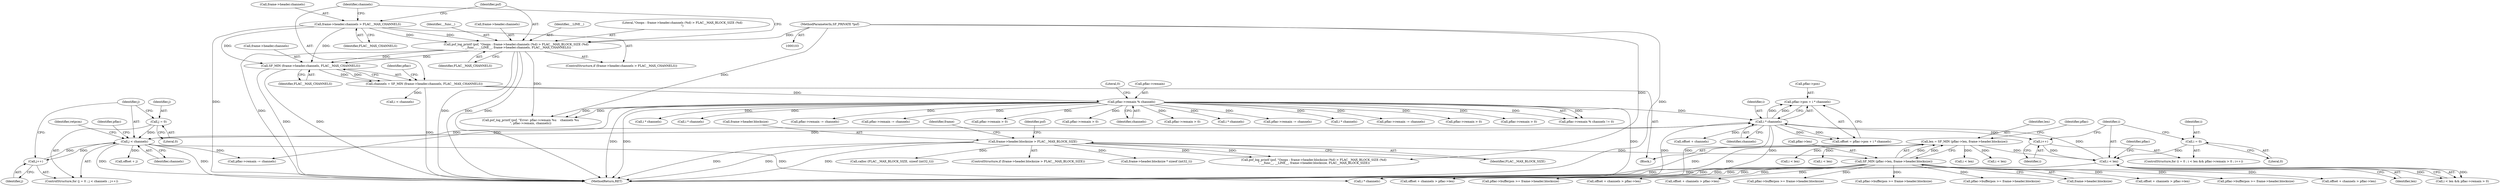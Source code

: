 digraph "0_libsndfile_60b234301adf258786d8b90be5c1d437fc8799e0@pointer" {
"1000620" [label="(Call,pflac->pos + i * channels)"];
"1000624" [label="(Call,i * channels)"];
"1000607" [label="(Call,i < len)"];
"1000615" [label="(Call,i++)"];
"1000603" [label="(Call,i = 0)"];
"1000246" [label="(Call,len = SF_MIN (pflac->len, frame->header.blocksize))"];
"1000248" [label="(Call,SF_MIN (pflac->len, frame->header.blocksize))"];
"1000135" [label="(Call,frame->header.blocksize > FLAC__MAX_BLOCK_SIZE)"];
"1000259" [label="(Call,pflac->remain % channels)"];
"1000180" [label="(Call,channels = SF_MIN (frame->header.channels, FLAC__MAX_CHANNELS))"];
"1000182" [label="(Call,SF_MIN (frame->header.channels, FLAC__MAX_CHANNELS))"];
"1000162" [label="(Call,frame->header.channels > FLAC__MAX_CHANNELS)"];
"1000169" [label="(Call,psf_log_printf (psf, \"Ooops : frame->header.channels (%d) > FLAC__MAX_BLOCK_SIZE (%d)\n\", __func__, __LINE__, frame->header.channels, FLAC__MAX_CHANNELS))"];
"1000104" [label="(MethodParameterIn,SF_PRIVATE *psf)"];
"1000651" [label="(Call,j < channels)"];
"1000654" [label="(Call,j++)"];
"1000648" [label="(Call,j = 0)"];
"1000615" [label="(Call,i++)"];
"1000183" [label="(Call,frame->header.channels)"];
"1000512" [label="(Call,i * channels)"];
"1000173" [label="(Identifier,__LINE__)"];
"1000179" [label="(Identifier,FLAC__MAX_CHANNELS)"];
"1000749" [label="(Call,offset + channels > pflac->len)"];
"1000169" [label="(Call,psf_log_printf (psf, \"Ooops : frame->header.channels (%d) > FLAC__MAX_BLOCK_SIZE (%d)\n\", __func__, __LINE__, frame->header.channels, FLAC__MAX_CHANNELS))"];
"1000168" [label="(Identifier,FLAC__MAX_CHANNELS)"];
"1000141" [label="(Identifier,FLAC__MAX_BLOCK_SIZE)"];
"1000143" [label="(Call,psf_log_printf (psf, \"Ooops : frame->header.blocksize (%d) > FLAC__MAX_BLOCK_SIZE (%d)\n\", __func__, __LINE__, frame->header.blocksize, FLAC__MAX_BLOCK_SIZE))"];
"1000717" [label="(Call,i < len)"];
"1000653" [label="(Identifier,channels)"];
"1000639" [label="(Call,offset + channels > pflac->len)"];
"1000220" [label="(Call,calloc (FLAC__MAX_BLOCK_SIZE, sizeof (int32_t)))"];
"1000162" [label="(Call,frame->header.channels > FLAC__MAX_CHANNELS)"];
"1000378" [label="(Call,pflac->remain -= channels)"];
"1000620" [label="(Call,pflac->pos + i * channels)"];
"1000808" [label="(MethodReturn,RET)"];
"1000626" [label="(Identifier,channels)"];
"1000460" [label="(Call,pflac->remain -= channels)"];
"1000606" [label="(Call,i < len && pflac->remain > 0)"];
"1000144" [label="(Identifier,psf)"];
"1000610" [label="(Call,pflac->remain > 0)"];
"1000317" [label="(Call,pflac->remain > 0)"];
"1000335" [label="(Call,pflac->bufferpos >= frame->header.blocksize)"];
"1000621" [label="(Call,pflac->pos)"];
"1000263" [label="(Identifier,channels)"];
"1000647" [label="(ControlStructure,for (j = 0 ; j < channels ; j++))"];
"1000651" [label="(Call,j < channels)"];
"1000649" [label="(Identifier,j)"];
"1000648" [label="(Call,j = 0)"];
"1000163" [label="(Call,frame->header.channels)"];
"1000171" [label="(Literal,\"Ooops : frame->header.channels (%d) > FLAC__MAX_BLOCK_SIZE (%d)\n\")"];
"1000181" [label="(Identifier,channels)"];
"1000426" [label="(Call,offset + channels > pflac->len)"];
"1000247" [label="(Identifier,len)"];
"1000134" [label="(ControlStructure,if (frame->header.blocksize > FLAC__MAX_BLOCK_SIZE))"];
"1000259" [label="(Call,pflac->remain % channels)"];
"1000394" [label="(Call,i < len)"];
"1000415" [label="(Call,pflac->bufferpos >= frame->header.blocksize)"];
"1000192" [label="(Identifier,pflac)"];
"1000495" [label="(Call,i < len)"];
"1000248" [label="(Call,SF_MIN (pflac->len, frame->header.blocksize))"];
"1000314" [label="(Call,i < len)"];
"1000266" [label="(Call,psf_log_printf (psf, \"Error: pflac->remain %u    channels %u\n\", pflac->remain, channels))"];
"1000261" [label="(Identifier,pflac)"];
"1000346" [label="(Call,offset + channels > pflac->len)"];
"1000612" [label="(Identifier,pflac)"];
"1000233" [label="(Call,frame->header.blocksize * sizeof (int32_t))"];
"1000652" [label="(Identifier,j)"];
"1000720" [label="(Call,pflac->remain > 0)"];
"1000136" [label="(Call,frame->header.blocksize)"];
"1000609" [label="(Identifier,len)"];
"1000659" [label="(Call,offset + j)"];
"1000618" [label="(Call,offset = pflac->pos + i * channels)"];
"1000135" [label="(Call,frame->header.blocksize > FLAC__MAX_BLOCK_SIZE)"];
"1000734" [label="(Call,i * channels)"];
"1000527" [label="(Call,offset + channels > pflac->len)"];
"1000654" [label="(Call,j++)"];
"1000105" [label="(Block,)"];
"1000246" [label="(Call,len = SF_MIN (pflac->len, frame->header.blocksize))"];
"1000796" [label="(Call,i * channels)"];
"1000671" [label="(Call,pflac->remain -= channels)"];
"1000170" [label="(Identifier,psf)"];
"1000738" [label="(Call,pflac->bufferpos >= frame->header.blocksize)"];
"1000264" [label="(Literal,0)"];
"1000180" [label="(Call,channels = SF_MIN (frame->header.channels, FLAC__MAX_CHANNELS))"];
"1000650" [label="(Literal,0)"];
"1000603" [label="(Call,i = 0)"];
"1000655" [label="(Identifier,j)"];
"1000161" [label="(ControlStructure,if (frame->header.channels > FLAC__MAX_CHANNELS))"];
"1000658" [label="(Identifier,retpcm)"];
"1000249" [label="(Call,pflac->len)"];
"1000781" [label="(Call,pflac->remain -= channels)"];
"1000604" [label="(Identifier,i)"];
"1000411" [label="(Call,i * channels)"];
"1000104" [label="(MethodParameterIn,SF_PRIVATE *psf)"];
"1000602" [label="(ControlStructure,for (i = 0 ; i < len && pflac->remain > 0 ; i++))"];
"1000172" [label="(Identifier,__func__)"];
"1000561" [label="(Call,pflac->remain -= channels)"];
"1000608" [label="(Identifier,i)"];
"1000673" [label="(Identifier,pflac)"];
"1000628" [label="(Call,pflac->bufferpos >= frame->header.blocksize)"];
"1000174" [label="(Call,frame->header.channels)"];
"1000165" [label="(Identifier,frame)"];
"1000616" [label="(Identifier,i)"];
"1000188" [label="(Identifier,FLAC__MAX_CHANNELS)"];
"1000640" [label="(Call,offset + channels)"];
"1000397" [label="(Call,pflac->remain > 0)"];
"1000625" [label="(Identifier,i)"];
"1000498" [label="(Call,pflac->remain > 0)"];
"1000200" [label="(Call,i < channels)"];
"1000605" [label="(Literal,0)"];
"1000516" [label="(Call,pflac->bufferpos >= frame->header.blocksize)"];
"1000258" [label="(Call,pflac->remain % channels != 0)"];
"1000607" [label="(Call,i < len)"];
"1000331" [label="(Call,i * channels)"];
"1000252" [label="(Call,frame->header.blocksize)"];
"1000260" [label="(Call,pflac->remain)"];
"1000624" [label="(Call,i * channels)"];
"1000182" [label="(Call,SF_MIN (frame->header.channels, FLAC__MAX_CHANNELS))"];
"1000620" -> "1000618"  [label="AST: "];
"1000620" -> "1000624"  [label="CFG: "];
"1000621" -> "1000620"  [label="AST: "];
"1000624" -> "1000620"  [label="AST: "];
"1000618" -> "1000620"  [label="CFG: "];
"1000624" -> "1000620"  [label="DDG: "];
"1000624" -> "1000620"  [label="DDG: "];
"1000624" -> "1000626"  [label="CFG: "];
"1000625" -> "1000624"  [label="AST: "];
"1000626" -> "1000624"  [label="AST: "];
"1000624" -> "1000615"  [label="DDG: "];
"1000624" -> "1000618"  [label="DDG: "];
"1000624" -> "1000618"  [label="DDG: "];
"1000607" -> "1000624"  [label="DDG: "];
"1000259" -> "1000624"  [label="DDG: "];
"1000651" -> "1000624"  [label="DDG: "];
"1000624" -> "1000639"  [label="DDG: "];
"1000624" -> "1000640"  [label="DDG: "];
"1000624" -> "1000651"  [label="DDG: "];
"1000624" -> "1000796"  [label="DDG: "];
"1000624" -> "1000796"  [label="DDG: "];
"1000607" -> "1000606"  [label="AST: "];
"1000607" -> "1000609"  [label="CFG: "];
"1000608" -> "1000607"  [label="AST: "];
"1000609" -> "1000607"  [label="AST: "];
"1000612" -> "1000607"  [label="CFG: "];
"1000606" -> "1000607"  [label="CFG: "];
"1000607" -> "1000808"  [label="DDG: "];
"1000607" -> "1000606"  [label="DDG: "];
"1000607" -> "1000606"  [label="DDG: "];
"1000615" -> "1000607"  [label="DDG: "];
"1000603" -> "1000607"  [label="DDG: "];
"1000246" -> "1000607"  [label="DDG: "];
"1000607" -> "1000796"  [label="DDG: "];
"1000615" -> "1000602"  [label="AST: "];
"1000615" -> "1000616"  [label="CFG: "];
"1000616" -> "1000615"  [label="AST: "];
"1000608" -> "1000615"  [label="CFG: "];
"1000603" -> "1000602"  [label="AST: "];
"1000603" -> "1000605"  [label="CFG: "];
"1000604" -> "1000603"  [label="AST: "];
"1000605" -> "1000603"  [label="AST: "];
"1000608" -> "1000603"  [label="CFG: "];
"1000246" -> "1000105"  [label="AST: "];
"1000246" -> "1000248"  [label="CFG: "];
"1000247" -> "1000246"  [label="AST: "];
"1000248" -> "1000246"  [label="AST: "];
"1000261" -> "1000246"  [label="CFG: "];
"1000246" -> "1000808"  [label="DDG: "];
"1000246" -> "1000808"  [label="DDG: "];
"1000248" -> "1000246"  [label="DDG: "];
"1000248" -> "1000246"  [label="DDG: "];
"1000246" -> "1000314"  [label="DDG: "];
"1000246" -> "1000394"  [label="DDG: "];
"1000246" -> "1000495"  [label="DDG: "];
"1000246" -> "1000717"  [label="DDG: "];
"1000248" -> "1000252"  [label="CFG: "];
"1000249" -> "1000248"  [label="AST: "];
"1000252" -> "1000248"  [label="AST: "];
"1000248" -> "1000808"  [label="DDG: "];
"1000248" -> "1000808"  [label="DDG: "];
"1000135" -> "1000248"  [label="DDG: "];
"1000248" -> "1000335"  [label="DDG: "];
"1000248" -> "1000346"  [label="DDG: "];
"1000248" -> "1000415"  [label="DDG: "];
"1000248" -> "1000426"  [label="DDG: "];
"1000248" -> "1000516"  [label="DDG: "];
"1000248" -> "1000527"  [label="DDG: "];
"1000248" -> "1000628"  [label="DDG: "];
"1000248" -> "1000639"  [label="DDG: "];
"1000248" -> "1000738"  [label="DDG: "];
"1000248" -> "1000749"  [label="DDG: "];
"1000135" -> "1000134"  [label="AST: "];
"1000135" -> "1000141"  [label="CFG: "];
"1000136" -> "1000135"  [label="AST: "];
"1000141" -> "1000135"  [label="AST: "];
"1000144" -> "1000135"  [label="CFG: "];
"1000165" -> "1000135"  [label="CFG: "];
"1000135" -> "1000808"  [label="DDG: "];
"1000135" -> "1000808"  [label="DDG: "];
"1000135" -> "1000808"  [label="DDG: "];
"1000135" -> "1000143"  [label="DDG: "];
"1000135" -> "1000143"  [label="DDG: "];
"1000135" -> "1000220"  [label="DDG: "];
"1000135" -> "1000233"  [label="DDG: "];
"1000259" -> "1000258"  [label="AST: "];
"1000259" -> "1000263"  [label="CFG: "];
"1000260" -> "1000259"  [label="AST: "];
"1000263" -> "1000259"  [label="AST: "];
"1000264" -> "1000259"  [label="CFG: "];
"1000259" -> "1000808"  [label="DDG: "];
"1000259" -> "1000808"  [label="DDG: "];
"1000259" -> "1000258"  [label="DDG: "];
"1000259" -> "1000258"  [label="DDG: "];
"1000180" -> "1000259"  [label="DDG: "];
"1000259" -> "1000266"  [label="DDG: "];
"1000259" -> "1000266"  [label="DDG: "];
"1000259" -> "1000317"  [label="DDG: "];
"1000259" -> "1000331"  [label="DDG: "];
"1000259" -> "1000378"  [label="DDG: "];
"1000259" -> "1000397"  [label="DDG: "];
"1000259" -> "1000411"  [label="DDG: "];
"1000259" -> "1000460"  [label="DDG: "];
"1000259" -> "1000498"  [label="DDG: "];
"1000259" -> "1000512"  [label="DDG: "];
"1000259" -> "1000561"  [label="DDG: "];
"1000259" -> "1000610"  [label="DDG: "];
"1000259" -> "1000671"  [label="DDG: "];
"1000259" -> "1000720"  [label="DDG: "];
"1000259" -> "1000734"  [label="DDG: "];
"1000259" -> "1000781"  [label="DDG: "];
"1000259" -> "1000796"  [label="DDG: "];
"1000180" -> "1000105"  [label="AST: "];
"1000180" -> "1000182"  [label="CFG: "];
"1000181" -> "1000180"  [label="AST: "];
"1000182" -> "1000180"  [label="AST: "];
"1000192" -> "1000180"  [label="CFG: "];
"1000180" -> "1000808"  [label="DDG: "];
"1000182" -> "1000180"  [label="DDG: "];
"1000182" -> "1000180"  [label="DDG: "];
"1000180" -> "1000200"  [label="DDG: "];
"1000182" -> "1000188"  [label="CFG: "];
"1000183" -> "1000182"  [label="AST: "];
"1000188" -> "1000182"  [label="AST: "];
"1000182" -> "1000808"  [label="DDG: "];
"1000182" -> "1000808"  [label="DDG: "];
"1000162" -> "1000182"  [label="DDG: "];
"1000162" -> "1000182"  [label="DDG: "];
"1000169" -> "1000182"  [label="DDG: "];
"1000169" -> "1000182"  [label="DDG: "];
"1000162" -> "1000161"  [label="AST: "];
"1000162" -> "1000168"  [label="CFG: "];
"1000163" -> "1000162"  [label="AST: "];
"1000168" -> "1000162"  [label="AST: "];
"1000170" -> "1000162"  [label="CFG: "];
"1000181" -> "1000162"  [label="CFG: "];
"1000162" -> "1000808"  [label="DDG: "];
"1000162" -> "1000169"  [label="DDG: "];
"1000162" -> "1000169"  [label="DDG: "];
"1000169" -> "1000161"  [label="AST: "];
"1000169" -> "1000179"  [label="CFG: "];
"1000170" -> "1000169"  [label="AST: "];
"1000171" -> "1000169"  [label="AST: "];
"1000172" -> "1000169"  [label="AST: "];
"1000173" -> "1000169"  [label="AST: "];
"1000174" -> "1000169"  [label="AST: "];
"1000179" -> "1000169"  [label="AST: "];
"1000181" -> "1000169"  [label="CFG: "];
"1000169" -> "1000808"  [label="DDG: "];
"1000169" -> "1000808"  [label="DDG: "];
"1000169" -> "1000808"  [label="DDG: "];
"1000169" -> "1000808"  [label="DDG: "];
"1000104" -> "1000169"  [label="DDG: "];
"1000169" -> "1000266"  [label="DDG: "];
"1000104" -> "1000103"  [label="AST: "];
"1000104" -> "1000808"  [label="DDG: "];
"1000104" -> "1000143"  [label="DDG: "];
"1000104" -> "1000266"  [label="DDG: "];
"1000651" -> "1000647"  [label="AST: "];
"1000651" -> "1000653"  [label="CFG: "];
"1000652" -> "1000651"  [label="AST: "];
"1000653" -> "1000651"  [label="AST: "];
"1000658" -> "1000651"  [label="CFG: "];
"1000673" -> "1000651"  [label="CFG: "];
"1000651" -> "1000808"  [label="DDG: "];
"1000651" -> "1000808"  [label="DDG: "];
"1000654" -> "1000651"  [label="DDG: "];
"1000648" -> "1000651"  [label="DDG: "];
"1000651" -> "1000654"  [label="DDG: "];
"1000651" -> "1000659"  [label="DDG: "];
"1000651" -> "1000671"  [label="DDG: "];
"1000651" -> "1000796"  [label="DDG: "];
"1000654" -> "1000647"  [label="AST: "];
"1000654" -> "1000655"  [label="CFG: "];
"1000655" -> "1000654"  [label="AST: "];
"1000652" -> "1000654"  [label="CFG: "];
"1000648" -> "1000647"  [label="AST: "];
"1000648" -> "1000650"  [label="CFG: "];
"1000649" -> "1000648"  [label="AST: "];
"1000650" -> "1000648"  [label="AST: "];
"1000652" -> "1000648"  [label="CFG: "];
}
